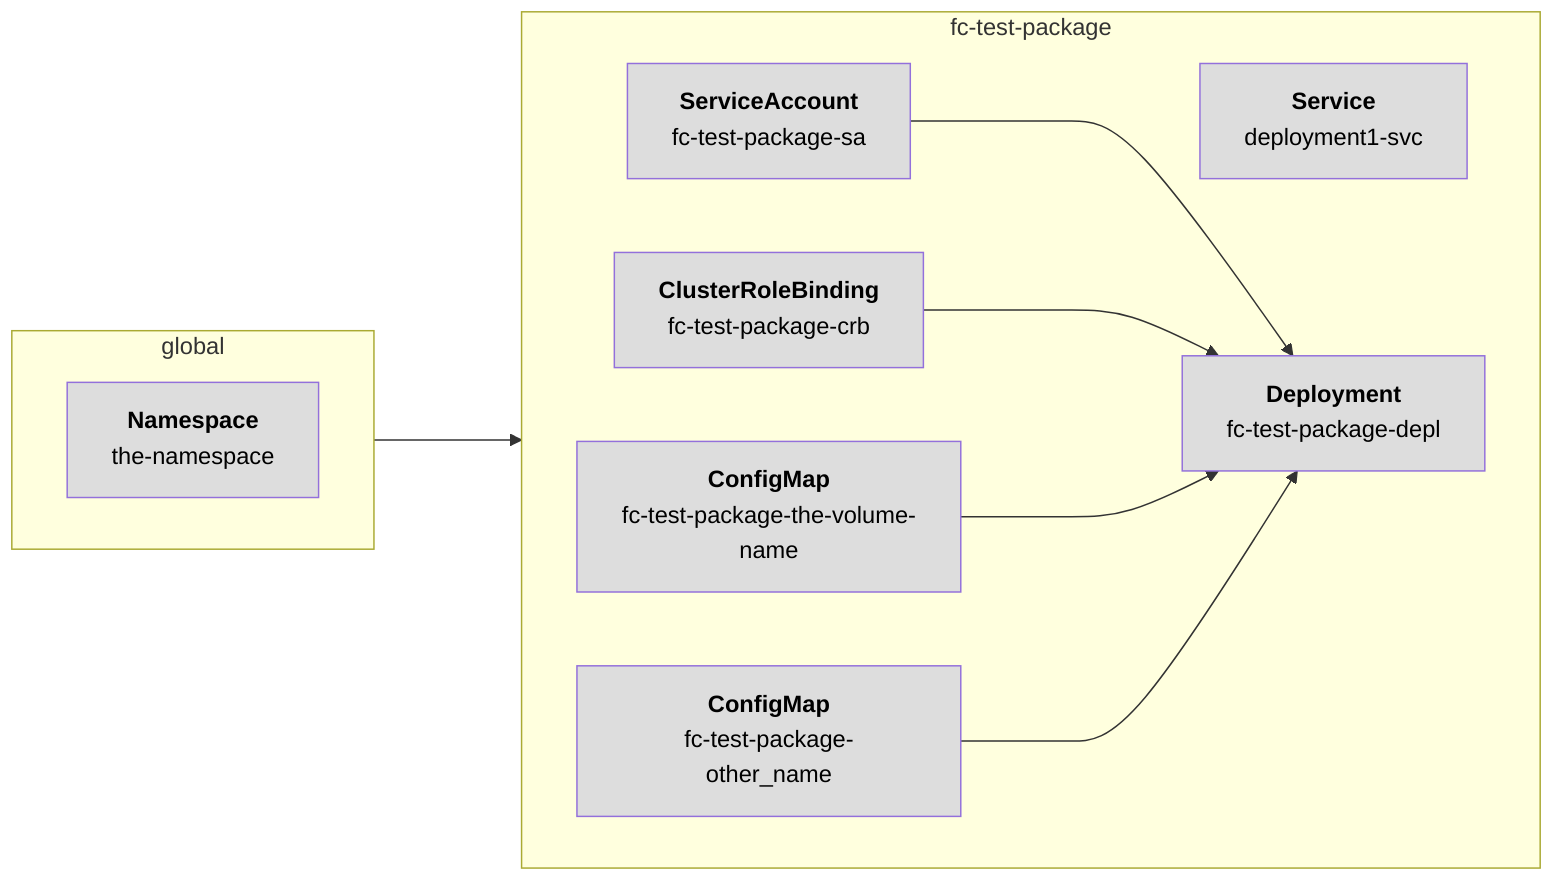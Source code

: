 %%{init: {'themeVariables': {'mainBkg': '#ddd'}}}%%
graph LR

classDef default color:#000
subgraph global
  direction LR
  global/the-namespace[<b>Namespace</b><br>the-namespace]
%% DELETED OBJECTS START
%% DELETED OBJECTS END
end

subgraph fc-test-package
  direction LR
  the-namespace/deployment1-svc[<b>Service</b><br>deployment1-svc]
  the-namespace/fc-test-package-depl[<b>Deployment</b><br>fc-test-package-depl]
  the-namespace/fc-test-package-sa[<b>ServiceAccount</b><br>fc-test-package-sa]
  fc-test-package/fc-test-package-crb[<b>ClusterRoleBinding</b><br>fc-test-package-crb]
  the-namespace/fc-test-package-the-volume-name[<b>ConfigMap</b><br>fc-test-package-the-volume-name]
  the-namespace/fc-test-package-other_name[<b>ConfigMap</b><br>fc-test-package-other_name]
  the-namespace/fc-test-package-sa--->the-namespace/fc-test-package-depl
  fc-test-package/fc-test-package-crb--->the-namespace/fc-test-package-depl
  the-namespace/fc-test-package-the-volume-name--->the-namespace/fc-test-package-depl
  the-namespace/fc-test-package-other_name--->the-namespace/fc-test-package-depl
%% DELETED OBJECTS START
%% DELETED OBJECTS END
end

global--->fc-test-package

%% STYLE DEFINITIONS START
%% STYLE DEFINITIONS END